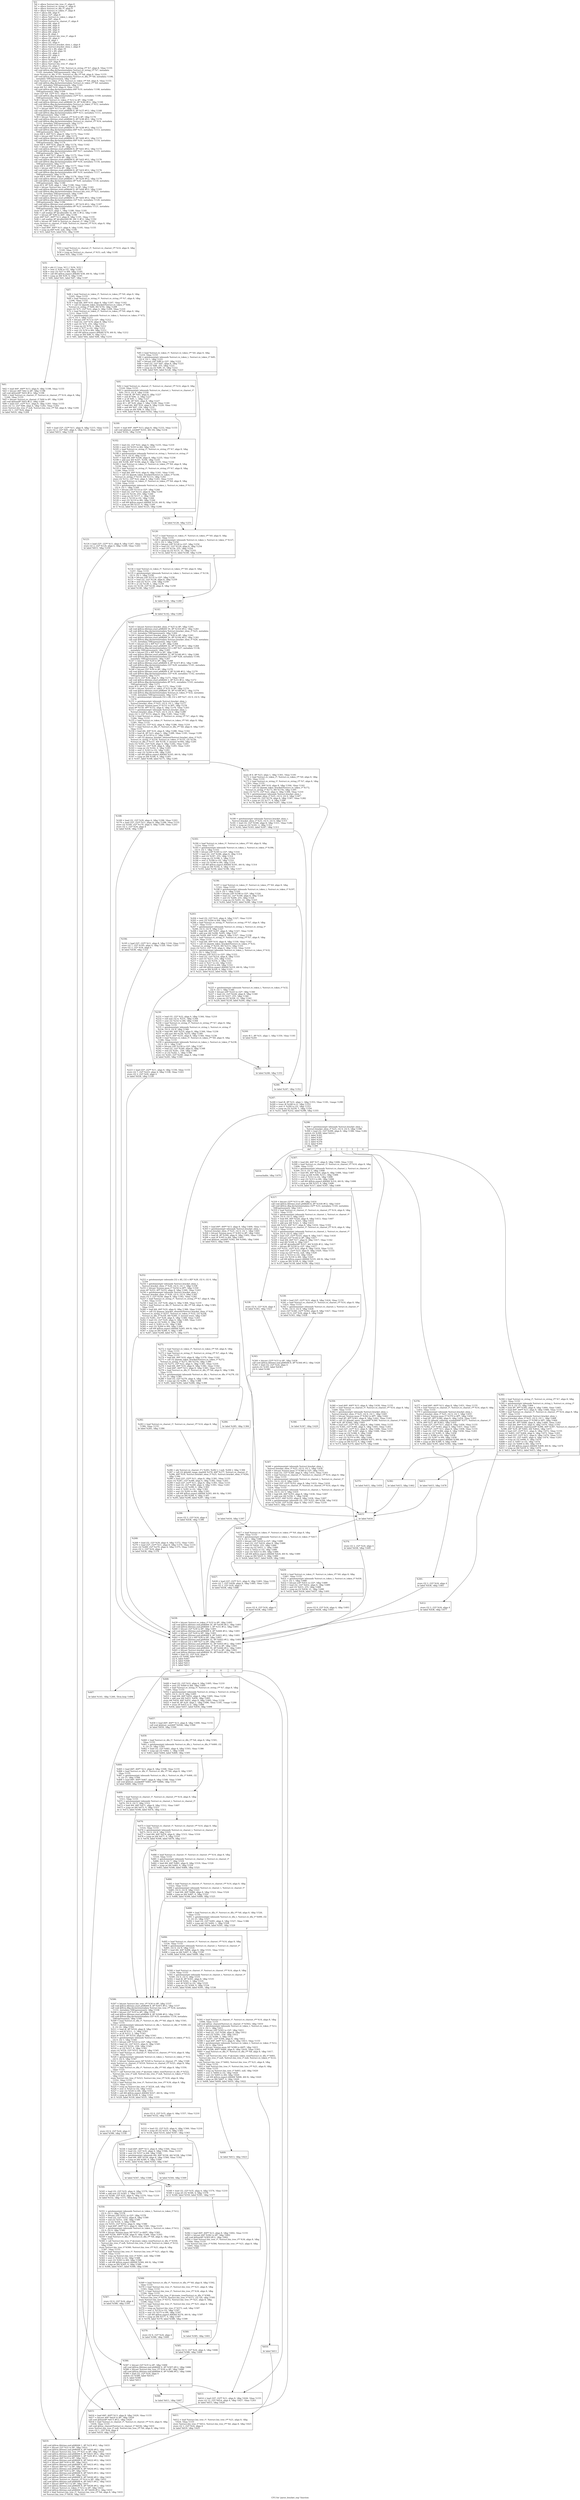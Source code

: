 digraph "CFG for 'parse_bracket_exp' function" {
	label="CFG for 'parse_bracket_exp' function";

	Node0xbfbf80 [shape=record,label="{%5:\l  %6 = alloca %struct.bin_tree_t*, align 8\l  %7 = alloca %struct.re_string_t*, align 8\l  %8 = alloca %struct.re_dfa_t*, align 8\l  %9 = alloca %struct.re_token_t*, align 8\l  %10 = alloca i64, align 8\l  %11 = alloca i32*, align 8\l  %12 = alloca %struct.re_token_t, align 8\l  %13 = alloca i64*, align 8\l  %14 = alloca %struct.re_charset_t*, align 8\l  %15 = alloca i64, align 8\l  %16 = alloca i64, align 8\l  %17 = alloca i64, align 8\l  %18 = alloca i64, align 8\l  %19 = alloca i64, align 8\l  %20 = alloca i8, align 1\l  %21 = alloca %struct.bin_tree_t*, align 8\l  %22 = alloca i32, align 4\l  %23 = alloca i8, align 1\l  %24 = alloca i32, align 4\l  %25 = alloca %struct.bracket_elem_t, align 8\l  %26 = alloca %struct.bracket_elem_t, align 8\l  %27 = alloca [32 x i8], align 16\l  %28 = alloca [32 x i8], align 16\l  %29 = alloca i32, align 4\l  %30 = alloca i32, align 4\l  %31 = alloca i8, align 1\l  %32 = alloca %struct.re_token_t, align 8\l  %33 = alloca i32*, align 8\l  %34 = alloca %struct.bin_tree_t*, align 8\l  %35 = alloca i32, align 4\l  store %struct.re_string_t* %0, %struct.re_string_t** %7, align 8, !tbaa !1155\l  call void @llvm.dbg.declare(metadata %struct.re_string_t** %7, metadata\l... !1105, metadata !DIExpression()), !dbg !1159\l  store %struct.re_dfa_t* %1, %struct.re_dfa_t** %8, align 8, !tbaa !1155\l  call void @llvm.dbg.declare(metadata %struct.re_dfa_t** %8, metadata !1106,\l... metadata !DIExpression()), !dbg !1160\l  store %struct.re_token_t* %2, %struct.re_token_t** %9, align 8, !tbaa !1155\l  call void @llvm.dbg.declare(metadata %struct.re_token_t** %9, metadata\l... !1107, metadata !DIExpression()), !dbg !1161\l  store i64 %3, i64* %10, align 8, !tbaa !1162\l  call void @llvm.dbg.declare(metadata i64* %10, metadata !1108, metadata\l... !DIExpression()), !dbg !1164\l  store i32* %4, i32** %11, align 8, !tbaa !1155\l  call void @llvm.dbg.declare(metadata i32** %11, metadata !1109, metadata\l... !DIExpression()), !dbg !1165\l  %36 = bitcast %struct.re_token_t* %12 to i8*, !dbg !1166\l  call void @llvm.lifetime.start.p0i8(i64 16, i8* %36) #12, !dbg !1166\l  call void @llvm.dbg.declare(metadata %struct.re_token_t* %12, metadata\l... !1110, metadata !DIExpression()), !dbg !1167\l  %37 = bitcast i64** %13 to i8*, !dbg !1168\l  call void @llvm.lifetime.start.p0i8(i64 8, i8* %37) #12, !dbg !1168\l  call void @llvm.dbg.declare(metadata i64** %13, metadata !1111, metadata\l... !DIExpression()), !dbg !1169\l  %38 = bitcast %struct.re_charset_t** %14 to i8*, !dbg !1170\l  call void @llvm.lifetime.start.p0i8(i64 8, i8* %38) #12, !dbg !1170\l  call void @llvm.dbg.declare(metadata %struct.re_charset_t** %14, metadata\l... !1112, metadata !DIExpression()), !dbg !1171\l  %39 = bitcast i64* %15 to i8*, !dbg !1172\l  call void @llvm.lifetime.start.p0i8(i64 8, i8* %39) #12, !dbg !1172\l  call void @llvm.dbg.declare(metadata i64* %15, metadata !1113, metadata\l... !DIExpression()), !dbg !1173\l  store i64 0, i64* %15, align 8, !dbg !1173, !tbaa !1162\l  %40 = bitcast i64* %16 to i8*, !dbg !1172\l  call void @llvm.lifetime.start.p0i8(i64 8, i8* %40) #12, !dbg !1172\l  call void @llvm.dbg.declare(metadata i64* %16, metadata !1114, metadata\l... !DIExpression()), !dbg !1174\l  store i64 0, i64* %16, align 8, !dbg !1174, !tbaa !1162\l  %41 = bitcast i64* %17 to i8*, !dbg !1172\l  call void @llvm.lifetime.start.p0i8(i64 8, i8* %41) #12, !dbg !1172\l  call void @llvm.dbg.declare(metadata i64* %17, metadata !1115, metadata\l... !DIExpression()), !dbg !1175\l  store i64 0, i64* %17, align 8, !dbg !1175, !tbaa !1162\l  %42 = bitcast i64* %18 to i8*, !dbg !1176\l  call void @llvm.lifetime.start.p0i8(i64 8, i8* %42) #12, !dbg !1176\l  call void @llvm.dbg.declare(metadata i64* %18, metadata !1116, metadata\l... !DIExpression()), !dbg !1177\l  store i64 0, i64* %18, align 8, !dbg !1177, !tbaa !1162\l  %43 = bitcast i64* %19 to i8*, !dbg !1176\l  call void @llvm.lifetime.start.p0i8(i64 8, i8* %43) #12, !dbg !1176\l  call void @llvm.dbg.declare(metadata i64* %19, metadata !1117, metadata\l... !DIExpression()), !dbg !1178\l  store i64 0, i64* %19, align 8, !dbg !1178, !tbaa !1162\l  call void @llvm.lifetime.start.p0i8(i64 1, i8* %20) #12, !dbg !1179\l  call void @llvm.dbg.declare(metadata i8* %20, metadata !1118, metadata\l... !DIExpression()), !dbg !1180\l  store i8 0, i8* %20, align 1, !dbg !1180, !tbaa !1181\l  %44 = bitcast %struct.bin_tree_t** %21 to i8*, !dbg !1183\l  call void @llvm.lifetime.start.p0i8(i64 8, i8* %44) #12, !dbg !1183\l  call void @llvm.dbg.declare(metadata %struct.bin_tree_t** %21, metadata\l... !1119, metadata !DIExpression()), !dbg !1184\l  %45 = bitcast i32* %22 to i8*, !dbg !1185\l  call void @llvm.lifetime.start.p0i8(i64 4, i8* %45) #12, !dbg !1185\l  call void @llvm.dbg.declare(metadata i32* %22, metadata !1120, metadata\l... !DIExpression()), !dbg !1186\l  call void @llvm.lifetime.start.p0i8(i64 1, i8* %23) #12, !dbg !1187\l  call void @llvm.dbg.declare(metadata i8* %23, metadata !1121, metadata\l... !DIExpression()), !dbg !1188\l  store i8 1, i8* %23, align 1, !dbg !1188, !tbaa !1181\l  %46 = call noalias i8* @calloc(i64 32, i64 1) #12, !dbg !1189\l  %47 = bitcast i8* %46 to i64*, !dbg !1190\l  store i64* %47, i64** %13, align 8, !dbg !1191, !tbaa !1155\l  %48 = call noalias i8* @calloc(i64 80, i64 1) #12, !dbg !1192\l  %49 = bitcast i8* %48 to %struct.re_charset_t*, !dbg !1193\l  store %struct.re_charset_t* %49, %struct.re_charset_t** %14, align 8, !dbg\l... !1194, !tbaa !1155\l  %50 = load i64*, i64** %13, align 8, !dbg !1195, !tbaa !1155\l  %51 = icmp eq i64* %50, null, !dbg !1195\l  br i1 %51, label %55, label %52, !dbg !1195\l|{<s0>T|<s1>F}}"];
	Node0xbfbf80:s0 -> Node0xbfc430;
	Node0xbfbf80:s1 -> Node0xbfc3e0;
	Node0xbfc3e0 [shape=record,label="{%52:\l\l  %53 = load %struct.re_charset_t*, %struct.re_charset_t** %14, align 8, !dbg\l... !1195, !tbaa !1155\l  %54 = icmp eq %struct.re_charset_t* %53, null, !dbg !1195\l  br label %55, !dbg !1195\l}"];
	Node0xbfc3e0 -> Node0xbfc430;
	Node0xbfc430 [shape=record,label="{%55:\l\l  %56 = phi i1 [ true, %5 ], [ %54, %52 ]\l  %57 = zext i1 %56 to i32, !dbg !1195\l  %58 = sext i32 %57 to i64, !dbg !1195\l  %59 = call i64 @llvm.expect.i64(i64 %58, i64 0), !dbg !1195\l  %60 = icmp ne i64 %59, 0, !dbg !1195\l  br i1 %60, label %61, label %67, !dbg !1197\l|{<s0>T|<s1>F}}"];
	Node0xbfc430:s0 -> Node0xbfc480;
	Node0xbfc430:s1 -> Node0xbfc4d0;
	Node0xbfc480 [shape=record,label="{%61:\l\l  %62 = load i64*, i64** %13, align 8, !dbg !1198, !tbaa !1155\l  %63 = bitcast i64* %62 to i8*, !dbg !1198\l  call void @free(i8* %63) #12, !dbg !1198\l  %64 = load %struct.re_charset_t*, %struct.re_charset_t** %14, align 8, !dbg\l... !1200, !tbaa !1155\l  %65 = bitcast %struct.re_charset_t* %64 to i8*, !dbg !1200\l  call void @free(i8* %65) #12, !dbg !1200\l  %66 = load i32*, i32** %11, align 8, !dbg !1201, !tbaa !1155\l  store i32 12, i32* %66, align 4, !dbg !1202, !tbaa !1203\l  store %struct.bin_tree_t* null, %struct.bin_tree_t** %6, align 8, !dbg !1204\l  store i32 1, i32* %24, align 4\l  br label %619, !dbg !1204\l}"];
	Node0xbfc480 -> Node0xbfe320;
	Node0xbfc4d0 [shape=record,label="{%67:\l\l  %68 = load %struct.re_token_t*, %struct.re_token_t** %9, align 8, !dbg\l... !1205, !tbaa !1155\l  %69 = load %struct.re_string_t*, %struct.re_string_t** %7, align 8, !dbg\l... !1206, !tbaa !1155\l  %70 = load i64, i64* %10, align 8, !dbg !1207, !tbaa !1162\l  %71 = call i32 @peek_token_bracket(%struct.re_token_t* %68,\l... %struct.re_string_t* %69, i64 %70), !dbg !1208\l  store i32 %71, i32* %22, align 4, !dbg !1209, !tbaa !1210\l  %72 = load %struct.re_token_t*, %struct.re_token_t** %9, align 8, !dbg\l... !1212, !tbaa !1155\l  %73 = getelementptr inbounds %struct.re_token_t, %struct.re_token_t* %72,\l... i32 0, i32 1, !dbg !1212\l  %74 = bitcast i24* %73 to i32*, !dbg !1212\l  %75 = load i32, i32* %74, align 8, !dbg !1212\l  %76 = and i32 %75, 255, !dbg !1212\l  %77 = icmp eq i32 %76, 2, !dbg !1212\l  %78 = zext i1 %77 to i32, !dbg !1212\l  %79 = sext i32 %78 to i64, !dbg !1212\l  %80 = call i64 @llvm.expect.i64(i64 %79, i64 0), !dbg !1212\l  %81 = icmp ne i64 %80, 0, !dbg !1212\l  br i1 %81, label %82, label %84, !dbg !1214\l|{<s0>T|<s1>F}}"];
	Node0xbfc4d0:s0 -> Node0xbfc520;
	Node0xbfc4d0:s1 -> Node0xbfc570;
	Node0xbfc520 [shape=record,label="{%82:\l\l  %83 = load i32*, i32** %11, align 8, !dbg !1215, !tbaa !1155\l  store i32 2, i32* %83, align 4, !dbg !1217, !tbaa !1203\l  br label %615, !dbg !1218\l}"];
	Node0xbfc520 -> Node0xbfe2d0;
	Node0xbfc570 [shape=record,label="{%84:\l\l  %85 = load %struct.re_token_t*, %struct.re_token_t** %9, align 8, !dbg\l... !1219, !tbaa !1155\l  %86 = getelementptr inbounds %struct.re_token_t, %struct.re_token_t* %85,\l... i32 0, i32 1, !dbg !1221\l  %87 = bitcast i24* %86 to i32*, !dbg !1221\l  %88 = load i32, i32* %87, align 8, !dbg !1221\l  %89 = and i32 %88, 255, !dbg !1221\l  %90 = icmp eq i32 %89, 25, !dbg !1222\l  br i1 %90, label %91, label %126, !dbg !1223\l|{<s0>T|<s1>F}}"];
	Node0xbfc570:s0 -> Node0xbfc5c0;
	Node0xbfc570:s1 -> Node0xbfc750;
	Node0xbfc5c0 [shape=record,label="{%91:\l\l  %92 = load %struct.re_charset_t*, %struct.re_charset_t** %14, align 8, !dbg\l... !1224, !tbaa !1155\l  %93 = getelementptr inbounds %struct.re_charset_t, %struct.re_charset_t*\l... %92, i32 0, i32 4, !dbg !1226\l  %94 = load i8, i8* %93, align 8, !dbg !1227\l  %95 = and i8 %94, -2, !dbg !1227\l  %96 = or i8 %95, 1, !dbg !1227\l  store i8 %96, i8* %93, align 8, !dbg !1227\l  store i8 1, i8* %20, align 1, !dbg !1228, !tbaa !1181\l  %97 = load i64, i64* %10, align 8, !dbg !1229, !tbaa !1162\l  %98 = and i64 %97, 256, !dbg !1231\l  %99 = icmp ne i64 %98, 0, !dbg !1231\l  br i1 %99, label %100, label %102, !dbg !1232\l|{<s0>T|<s1>F}}"];
	Node0xbfc5c0:s0 -> Node0xbfc610;
	Node0xbfc5c0:s1 -> Node0xbfc660;
	Node0xbfc610 [shape=record,label="{%100:\l\l  %101 = load i64*, i64** %13, align 8, !dbg !1233, !tbaa !1155\l  call void @bitset_set(i64* %101, i64 10), !dbg !1234\l  br label %102, !dbg !1234\l}"];
	Node0xbfc610 -> Node0xbfc660;
	Node0xbfc660 [shape=record,label="{%102:\l\l  %103 = load i32, i32* %22, align 4, !dbg !1235, !tbaa !1210\l  %104 = sext i32 %103 to i64, !dbg !1235\l  %105 = load %struct.re_string_t*, %struct.re_string_t** %7, align 8, !dbg\l... !1235, !tbaa !1155\l  %106 = getelementptr inbounds %struct.re_string_t, %struct.re_string_t*\l... %105, i32 0, i32 9, !dbg !1235\l  %107 = load i64, i64* %106, align 8, !dbg !1235, !tbaa !1236\l  %108 = add nsw i64 %107, %104, !dbg !1235\l  store i64 %108, i64* %106, align 8, !dbg !1235, !tbaa !1236\l  %109 = load %struct.re_token_t*, %struct.re_token_t** %9, align 8, !dbg\l... !1239, !tbaa !1155\l  %110 = load %struct.re_string_t*, %struct.re_string_t** %7, align 8, !dbg\l... !1240, !tbaa !1155\l  %111 = load i64, i64* %10, align 8, !dbg !1241, !tbaa !1162\l  %112 = call i32 @peek_token_bracket(%struct.re_token_t* %109,\l... %struct.re_string_t* %110, i64 %111), !dbg !1242\l  store i32 %112, i32* %22, align 4, !dbg !1243, !tbaa !1210\l  %113 = load %struct.re_token_t*, %struct.re_token_t** %9, align 8, !dbg\l... !1244, !tbaa !1155\l  %114 = getelementptr inbounds %struct.re_token_t, %struct.re_token_t* %113,\l... i32 0, i32 1, !dbg !1244\l  %115 = bitcast i24* %114 to i32*, !dbg !1244\l  %116 = load i32, i32* %115, align 8, !dbg !1244\l  %117 = and i32 %116, 255, !dbg !1244\l  %118 = icmp eq i32 %117, 2, !dbg !1244\l  %119 = zext i1 %118 to i32, !dbg !1244\l  %120 = sext i32 %119 to i64, !dbg !1244\l  %121 = call i64 @llvm.expect.i64(i64 %120, i64 0), !dbg !1244\l  %122 = icmp ne i64 %121, 0, !dbg !1244\l  br i1 %122, label %123, label %125, !dbg !1246\l|{<s0>T|<s1>F}}"];
	Node0xbfc660:s0 -> Node0xbfc6b0;
	Node0xbfc660:s1 -> Node0xbfc700;
	Node0xbfc6b0 [shape=record,label="{%123:\l\l  %124 = load i32*, i32** %11, align 8, !dbg !1247, !tbaa !1155\l  store i32 2, i32* %124, align 4, !dbg !1249, !tbaa !1203\l  br label %615, !dbg !1250\l}"];
	Node0xbfc6b0 -> Node0xbfe2d0;
	Node0xbfc700 [shape=record,label="{%125:\l\l  br label %126, !dbg !1251\l}"];
	Node0xbfc700 -> Node0xbfc750;
	Node0xbfc750 [shape=record,label="{%126:\l\l  %127 = load %struct.re_token_t*, %struct.re_token_t** %9, align 8, !dbg\l... !1252, !tbaa !1155\l  %128 = getelementptr inbounds %struct.re_token_t, %struct.re_token_t* %127,\l... i32 0, i32 1, !dbg !1254\l  %129 = bitcast i24* %128 to i32*, !dbg !1254\l  %130 = load i32, i32* %129, align 8, !dbg !1254\l  %131 = and i32 %130, 255, !dbg !1254\l  %132 = icmp eq i32 %131, 21, !dbg !1255\l  br i1 %132, label %133, label %140, !dbg !1256\l|{<s0>T|<s1>F}}"];
	Node0xbfc750:s0 -> Node0xbfc7a0;
	Node0xbfc750:s1 -> Node0xbfc7f0;
	Node0xbfc7a0 [shape=record,label="{%133:\l\l  %134 = load %struct.re_token_t*, %struct.re_token_t** %9, align 8, !dbg\l... !1257, !tbaa !1155\l  %135 = getelementptr inbounds %struct.re_token_t, %struct.re_token_t* %134,\l... i32 0, i32 1, !dbg !1258\l  %136 = bitcast i24* %135 to i32*, !dbg !1258\l  %137 = load i32, i32* %136, align 8, !dbg !1259\l  %138 = and i32 %137, -256, !dbg !1259\l  %139 = or i32 %138, 1, !dbg !1259\l  store i32 %139, i32* %136, align 8, !dbg !1259\l  br label %140, !dbg !1257\l}"];
	Node0xbfc7a0 -> Node0xbfc7f0;
	Node0xbfc7f0 [shape=record,label="{%140:\l\l  br label %141, !dbg !1260\l}"];
	Node0xbfc7f0 -> Node0xbfc840;
	Node0xbfc840 [shape=record,label="{%141:\l\l  br label %142, !dbg !1260\l}"];
	Node0xbfc840 -> Node0xbfc890;
	Node0xbfc890 [shape=record,label="{%142:\l\l  %143 = bitcast %struct.bracket_elem_t* %25 to i8*, !dbg !1261\l  call void @llvm.lifetime.start.p0i8(i64 16, i8* %143) #12, !dbg !1261\l  call void @llvm.dbg.declare(metadata %struct.bracket_elem_t* %25, metadata\l... !1122, metadata !DIExpression()), !dbg !1262\l  %144 = bitcast %struct.bracket_elem_t* %26 to i8*, !dbg !1261\l  call void @llvm.lifetime.start.p0i8(i64 16, i8* %144) #12, !dbg !1261\l  call void @llvm.dbg.declare(metadata %struct.bracket_elem_t* %26, metadata\l... !1135, metadata !DIExpression()), !dbg !1263\l  %145 = bitcast [32 x i8]* %27 to i8*, !dbg !1264\l  call void @llvm.lifetime.start.p0i8(i64 32, i8* %145) #12, !dbg !1264\l  call void @llvm.dbg.declare(metadata [32 x i8]* %27, metadata !1136,\l... metadata !DIExpression()), !dbg !1265\l  %146 = bitcast [32 x i8]* %28 to i8*, !dbg !1266\l  call void @llvm.lifetime.start.p0i8(i64 32, i8* %146) #12, !dbg !1266\l  call void @llvm.dbg.declare(metadata [32 x i8]* %28, metadata !1140,\l... metadata !DIExpression()), !dbg !1267\l  %147 = bitcast i32* %29 to i8*, !dbg !1268\l  call void @llvm.lifetime.start.p0i8(i64 4, i8* %147) #12, !dbg !1268\l  call void @llvm.dbg.declare(metadata i32* %29, metadata !1141, metadata\l... !DIExpression()), !dbg !1269\l  %148 = bitcast i32* %30 to i8*, !dbg !1270\l  call void @llvm.lifetime.start.p0i8(i64 4, i8* %148) #12, !dbg !1270\l  call void @llvm.dbg.declare(metadata i32* %30, metadata !1142, metadata\l... !DIExpression()), !dbg !1271\l  store i32 0, i32* %30, align 4, !dbg !1271, !tbaa !1210\l  call void @llvm.lifetime.start.p0i8(i64 1, i8* %31) #12, !dbg !1272\l  call void @llvm.dbg.declare(metadata i8* %31, metadata !1143, metadata\l... !DIExpression()), !dbg !1273\l  store i8 0, i8* %31, align 1, !dbg !1273, !tbaa !1181\l  %149 = bitcast %struct.re_token_t* %32 to i8*, !dbg !1274\l  call void @llvm.lifetime.start.p0i8(i64 16, i8* %149) #12, !dbg !1274\l  call void @llvm.dbg.declare(metadata %struct.re_token_t* %32, metadata\l... !1144, metadata !DIExpression()), !dbg !1275\l  %150 = getelementptr inbounds [32 x i8], [32 x i8]* %27, i32 0, i32 0, !dbg\l... !1276\l  %151 = getelementptr inbounds %struct.bracket_elem_t,\l... %struct.bracket_elem_t* %25, i32 0, i32 1, !dbg !1277\l  %152 = bitcast %union.anon.1* %151 to i8**, !dbg !1278\l  store i8* %150, i8** %152, align 8, !dbg !1279, !tbaa !1203\l  %153 = getelementptr inbounds %struct.bracket_elem_t,\l... %struct.bracket_elem_t* %25, i32 0, i32 0, !dbg !1280\l  store i32 3, i32* %153, align 8, !dbg !1281, !tbaa !1282\l  %154 = load %struct.re_string_t*, %struct.re_string_t** %7, align 8, !dbg\l... !1284, !tbaa !1155\l  %155 = load %struct.re_token_t*, %struct.re_token_t** %9, align 8, !dbg\l... !1285, !tbaa !1155\l  %156 = load i32, i32* %22, align 4, !dbg !1286, !tbaa !1210\l  %157 = load %struct.re_dfa_t*, %struct.re_dfa_t** %8, align 8, !dbg !1287,\l... !tbaa !1155\l  %158 = load i64, i64* %10, align 8, !dbg !1288, !tbaa !1162\l  %159 = load i8, i8* %23, align 1, !dbg !1289, !tbaa !1181, !range !1290\l  %160 = trunc i8 %159 to i1, !dbg !1289\l  %161 = call i32 @parse_bracket_element(%struct.bracket_elem_t* %25,\l... %struct.re_string_t* %154, %struct.re_token_t* %155, i32 %156,\l... %struct.re_dfa_t* %157, i64 %158, i1 zeroext %160), !dbg !1291\l  store i32 %161, i32* %29, align 4, !dbg !1292, !tbaa !1203\l  %162 = load i32, i32* %29, align 4, !dbg !1293, !tbaa !1203\l  %163 = icmp ne i32 %162, 0, !dbg !1293\l  %164 = zext i1 %163 to i32, !dbg !1293\l  %165 = sext i32 %164 to i64, !dbg !1293\l  %166 = call i64 @llvm.expect.i64(i64 %165, i64 0), !dbg !1293\l  %167 = icmp ne i64 %166, 0, !dbg !1293\l  br i1 %167, label %168, label %171, !dbg !1295\l|{<s0>T|<s1>F}}"];
	Node0xbfc890:s0 -> Node0xbfc8e0;
	Node0xbfc890:s1 -> Node0xbfc930;
	Node0xbfc8e0 [shape=record,label="{%168:\l\l  %169 = load i32, i32* %29, align 4, !dbg !1296, !tbaa !1203\l  %170 = load i32*, i32** %11, align 8, !dbg !1298, !tbaa !1155\l  store i32 %169, i32* %170, align 4, !dbg !1299, !tbaa !1203\l  store i32 2, i32* %24, align 4\l  br label %438, !dbg !1300\l}"];
	Node0xbfc8e0 -> Node0xbfd790;
	Node0xbfc930 [shape=record,label="{%171:\l\l  store i8 0, i8* %23, align 1, !dbg !1301, !tbaa !1181\l  %172 = load %struct.re_token_t*, %struct.re_token_t** %9, align 8, !dbg\l... !1302, !tbaa !1155\l  %173 = load %struct.re_string_t*, %struct.re_string_t** %7, align 8, !dbg\l... !1303, !tbaa !1155\l  %174 = load i64, i64* %10, align 8, !dbg !1304, !tbaa !1162\l  %175 = call i32 @peek_token_bracket(%struct.re_token_t* %172,\l... %struct.re_string_t* %173, i64 %174), !dbg !1305\l  store i32 %175, i32* %22, align 4, !dbg !1306, !tbaa !1210\l  %176 = getelementptr inbounds %struct.bracket_elem_t,\l... %struct.bracket_elem_t* %25, i32 0, i32 0, !dbg !1307\l  %177 = load i32, i32* %176, align 8, !dbg !1307, !tbaa !1282\l  %178 = icmp ne i32 %177, 4, !dbg !1309\l  br i1 %178, label %179, label %247, !dbg !1310\l|{<s0>T|<s1>F}}"];
	Node0xbfc930:s0 -> Node0xbfc980;
	Node0xbfc930:s1 -> Node0xbfccf0;
	Node0xbfc980 [shape=record,label="{%179:\l\l  %180 = getelementptr inbounds %struct.bracket_elem_t,\l... %struct.bracket_elem_t* %25, i32 0, i32 0, !dbg !1311\l  %181 = load i32, i32* %180, align 8, !dbg !1311, !tbaa !1282\l  %182 = icmp ne i32 %181, 2, !dbg !1312\l  br i1 %182, label %183, label %247, !dbg !1313\l|{<s0>T|<s1>F}}"];
	Node0xbfc980:s0 -> Node0xbfc9d0;
	Node0xbfc980:s1 -> Node0xbfccf0;
	Node0xbfc9d0 [shape=record,label="{%183:\l\l  %184 = load %struct.re_token_t*, %struct.re_token_t** %9, align 8, !dbg\l... !1314, !tbaa !1155\l  %185 = getelementptr inbounds %struct.re_token_t, %struct.re_token_t* %184,\l... i32 0, i32 1, !dbg !1314\l  %186 = bitcast i24* %185 to i32*, !dbg !1314\l  %187 = load i32, i32* %186, align 8, !dbg !1314\l  %188 = and i32 %187, 255, !dbg !1314\l  %189 = icmp eq i32 %188, 2, !dbg !1314\l  %190 = zext i1 %189 to i32, !dbg !1314\l  %191 = sext i32 %190 to i64, !dbg !1314\l  %192 = call i64 @llvm.expect.i64(i64 %191, i64 0), !dbg !1314\l  %193 = icmp ne i64 %192, 0, !dbg !1314\l  br i1 %193, label %194, label %196, !dbg !1317\l|{<s0>T|<s1>F}}"];
	Node0xbfc9d0:s0 -> Node0xbfca20;
	Node0xbfc9d0:s1 -> Node0xbfca70;
	Node0xbfca20 [shape=record,label="{%194:\l\l  %195 = load i32*, i32** %11, align 8, !dbg !1318, !tbaa !1155\l  store i32 7, i32* %195, align 4, !dbg !1320, !tbaa !1203\l  store i32 2, i32* %24, align 4\l  br label %438, !dbg !1321\l}"];
	Node0xbfca20 -> Node0xbfd790;
	Node0xbfca70 [shape=record,label="{%196:\l\l  %197 = load %struct.re_token_t*, %struct.re_token_t** %9, align 8, !dbg\l... !1322, !tbaa !1155\l  %198 = getelementptr inbounds %struct.re_token_t, %struct.re_token_t* %197,\l... i32 0, i32 1, !dbg !1324\l  %199 = bitcast i24* %198 to i32*, !dbg !1324\l  %200 = load i32, i32* %199, align 8, !dbg !1324\l  %201 = and i32 %200, 255, !dbg !1324\l  %202 = icmp eq i32 %201, 22, !dbg !1325\l  br i1 %202, label %203, label %246, !dbg !1326\l|{<s0>T|<s1>F}}"];
	Node0xbfca70:s0 -> Node0xbfcac0;
	Node0xbfca70:s1 -> Node0xbfcca0;
	Node0xbfcac0 [shape=record,label="{%203:\l\l  %204 = load i32, i32* %22, align 4, !dbg !1327, !tbaa !1210\l  %205 = sext i32 %204 to i64, !dbg !1327\l  %206 = load %struct.re_string_t*, %struct.re_string_t** %7, align 8, !dbg\l... !1327, !tbaa !1155\l  %207 = getelementptr inbounds %struct.re_string_t, %struct.re_string_t*\l... %206, i32 0, i32 9, !dbg !1327\l  %208 = load i64, i64* %207, align 8, !dbg !1327, !tbaa !1236\l  %209 = add nsw i64 %208, %205, !dbg !1327\l  store i64 %209, i64* %207, align 8, !dbg !1327, !tbaa !1236\l  %210 = load %struct.re_string_t*, %struct.re_string_t** %7, align 8, !dbg\l... !1329, !tbaa !1155\l  %211 = load i64, i64* %10, align 8, !dbg !1330, !tbaa !1162\l  %212 = call i32 @peek_token_bracket(%struct.re_token_t* %32,\l... %struct.re_string_t* %210, i64 %211), !dbg !1331\l  store i32 %212, i32* %30, align 4, !dbg !1332, !tbaa !1210\l  %213 = getelementptr inbounds %struct.re_token_t, %struct.re_token_t* %32,\l... i32 0, i32 1, !dbg !1333\l  %214 = bitcast i24* %213 to i32*, !dbg !1333\l  %215 = load i32, i32* %214, align 8, !dbg !1333\l  %216 = and i32 %215, 255, !dbg !1333\l  %217 = icmp eq i32 %216, 2, !dbg !1333\l  %218 = zext i1 %217 to i32, !dbg !1333\l  %219 = sext i32 %218 to i64, !dbg !1333\l  %220 = call i64 @llvm.expect.i64(i64 %219, i64 0), !dbg !1333\l  %221 = icmp ne i64 %220, 0, !dbg !1333\l  br i1 %221, label %222, label %224, !dbg !1335\l|{<s0>T|<s1>F}}"];
	Node0xbfcac0:s0 -> Node0xbfcb10;
	Node0xbfcac0:s1 -> Node0xbfcb60;
	Node0xbfcb10 [shape=record,label="{%222:\l\l  %223 = load i32*, i32** %11, align 8, !dbg !1336, !tbaa !1155\l  store i32 7, i32* %223, align 4, !dbg !1338, !tbaa !1203\l  store i32 2, i32* %24, align 4\l  br label %438, !dbg !1339\l}"];
	Node0xbfcb10 -> Node0xbfd790;
	Node0xbfcb60 [shape=record,label="{%224:\l\l  %225 = getelementptr inbounds %struct.re_token_t, %struct.re_token_t* %32,\l... i32 0, i32 1, !dbg !1340\l  %226 = bitcast i24* %225 to i32*, !dbg !1340\l  %227 = load i32, i32* %226, align 8, !dbg !1340\l  %228 = and i32 %227, 255, !dbg !1340\l  %229 = icmp eq i32 %228, 21, !dbg !1342\l  br i1 %229, label %230, label %244, !dbg !1343\l|{<s0>T|<s1>F}}"];
	Node0xbfcb60:s0 -> Node0xbfcbb0;
	Node0xbfcb60:s1 -> Node0xbfcc00;
	Node0xbfcbb0 [shape=record,label="{%230:\l\l  %231 = load i32, i32* %22, align 4, !dbg !1344, !tbaa !1210\l  %232 = sub nsw i32 0, %231, !dbg !1344\l  %233 = sext i32 %232 to i64, !dbg !1344\l  %234 = load %struct.re_string_t*, %struct.re_string_t** %7, align 8, !dbg\l... !1344, !tbaa !1155\l  %235 = getelementptr inbounds %struct.re_string_t, %struct.re_string_t*\l... %234, i32 0, i32 9, !dbg !1344\l  %236 = load i64, i64* %235, align 8, !dbg !1344, !tbaa !1236\l  %237 = add nsw i64 %236, %233, !dbg !1344\l  store i64 %237, i64* %235, align 8, !dbg !1344, !tbaa !1236\l  %238 = load %struct.re_token_t*, %struct.re_token_t** %9, align 8, !dbg\l... !1346, !tbaa !1155\l  %239 = getelementptr inbounds %struct.re_token_t, %struct.re_token_t* %238,\l... i32 0, i32 1, !dbg !1347\l  %240 = bitcast i24* %239 to i32*, !dbg !1347\l  %241 = load i32, i32* %240, align 8, !dbg !1348\l  %242 = and i32 %241, -256, !dbg !1348\l  %243 = or i32 %242, 1, !dbg !1348\l  store i32 %243, i32* %240, align 8, !dbg !1348\l  br label %245, !dbg !1349\l}"];
	Node0xbfcbb0 -> Node0xbfcc50;
	Node0xbfcc00 [shape=record,label="{%244:\l\l  store i8 1, i8* %31, align 1, !dbg !1350, !tbaa !1181\l  br label %245\l}"];
	Node0xbfcc00 -> Node0xbfcc50;
	Node0xbfcc50 [shape=record,label="{%245:\l\l  br label %246, !dbg !1351\l}"];
	Node0xbfcc50 -> Node0xbfcca0;
	Node0xbfcca0 [shape=record,label="{%246:\l\l  br label %247, !dbg !1352\l}"];
	Node0xbfcca0 -> Node0xbfccf0;
	Node0xbfccf0 [shape=record,label="{%247:\l\l  %248 = load i8, i8* %31, align 1, !dbg !1353, !tbaa !1181, !range !1290\l  %249 = trunc i8 %248 to i1, !dbg !1353\l  %250 = zext i1 %249 to i32, !dbg !1353\l  %251 = icmp eq i32 %250, 1, !dbg !1354\l  br i1 %251, label %252, label %298, !dbg !1355\l|{<s0>T|<s1>F}}"];
	Node0xbfccf0:s0 -> Node0xbfcd40;
	Node0xbfccf0:s1 -> Node0xbfcfc0;
	Node0xbfcd40 [shape=record,label="{%252:\l\l  %253 = getelementptr inbounds [32 x i8], [32 x i8]* %28, i32 0, i32 0, !dbg\l... !1356\l  %254 = getelementptr inbounds %struct.bracket_elem_t,\l... %struct.bracket_elem_t* %26, i32 0, i32 1, !dbg !1358\l  %255 = bitcast %union.anon.1* %254 to i8**, !dbg !1359\l  store i8* %253, i8** %255, align 8, !dbg !1360, !tbaa !1203\l  %256 = getelementptr inbounds %struct.bracket_elem_t,\l... %struct.bracket_elem_t* %26, i32 0, i32 0, !dbg !1361\l  store i32 3, i32* %256, align 8, !dbg !1362, !tbaa !1282\l  %257 = load %struct.re_string_t*, %struct.re_string_t** %7, align 8, !dbg\l... !1363, !tbaa !1155\l  %258 = load i32, i32* %30, align 4, !dbg !1364, !tbaa !1210\l  %259 = load %struct.re_dfa_t*, %struct.re_dfa_t** %8, align 8, !dbg !1365,\l... !tbaa !1155\l  %260 = load i64, i64* %10, align 8, !dbg !1366, !tbaa !1162\l  %261 = call i32 @parse_bracket_element(%struct.bracket_elem_t* %26,\l... %struct.re_string_t* %257, %struct.re_token_t* %32, i32 %258,\l... %struct.re_dfa_t* %259, i64 %260, i1 zeroext true), !dbg !1367\l  store i32 %261, i32* %29, align 4, !dbg !1368, !tbaa !1203\l  %262 = load i32, i32* %29, align 4, !dbg !1369, !tbaa !1203\l  %263 = icmp ne i32 %262, 0, !dbg !1369\l  %264 = zext i1 %263 to i32, !dbg !1369\l  %265 = sext i32 %264 to i64, !dbg !1369\l  %266 = call i64 @llvm.expect.i64(i64 %265, i64 0), !dbg !1369\l  %267 = icmp ne i64 %266, 0, !dbg !1369\l  br i1 %267, label %268, label %271, !dbg !1371\l|{<s0>T|<s1>F}}"];
	Node0xbfcd40:s0 -> Node0xbfcd90;
	Node0xbfcd40:s1 -> Node0xbfcde0;
	Node0xbfcd90 [shape=record,label="{%268:\l\l  %269 = load i32, i32* %29, align 4, !dbg !1372, !tbaa !1203\l  %270 = load i32*, i32** %11, align 8, !dbg !1374, !tbaa !1155\l  store i32 %269, i32* %270, align 4, !dbg !1375, !tbaa !1203\l  store i32 2, i32* %24, align 4\l  br label %438, !dbg !1376\l}"];
	Node0xbfcd90 -> Node0xbfd790;
	Node0xbfcde0 [shape=record,label="{%271:\l\l  %272 = load %struct.re_token_t*, %struct.re_token_t** %9, align 8, !dbg\l... !1377, !tbaa !1155\l  %273 = load %struct.re_string_t*, %struct.re_string_t** %7, align 8, !dbg\l... !1378, !tbaa !1155\l  %274 = load i64, i64* %10, align 8, !dbg !1379, !tbaa !1162\l  %275 = call i32 @peek_token_bracket(%struct.re_token_t* %272,\l... %struct.re_string_t* %273, i64 %274), !dbg !1380\l  store i32 %275, i32* %22, align 4, !dbg !1381, !tbaa !1210\l  %276 = load i64, i64* %10, align 8, !dbg !1382, !tbaa !1162\l  %277 = load i64*, i64** %13, align 8, !dbg !1383, !tbaa !1155\l  %278 = load %struct.re_dfa_t*, %struct.re_dfa_t** %8, align 8, !dbg !1384,\l... !tbaa !1155\l  %279 = getelementptr inbounds %struct.re_dfa_t, %struct.re_dfa_t* %278, i32\l... 0, i32 23, !dbg !1385\l  %280 = load i32, i32* %279, align 4, !dbg !1385, !tbaa !1386\l  %281 = icmp sgt i32 %280, 1, !dbg !1388\l  br i1 %281, label %282, label %284, !dbg !1384\l|{<s0>T|<s1>F}}"];
	Node0xbfcde0:s0 -> Node0xbfce30;
	Node0xbfcde0:s1 -> Node0xbfce80;
	Node0xbfce30 [shape=record,label="{%282:\l\l  %283 = load %struct.re_charset_t*, %struct.re_charset_t** %14, align 8, !dbg\l... !1389, !tbaa !1155\l  br label %285, !dbg !1384\l}"];
	Node0xbfce30 -> Node0xbfced0;
	Node0xbfce80 [shape=record,label="{%284:\l\l  br label %285, !dbg !1384\l}"];
	Node0xbfce80 -> Node0xbfced0;
	Node0xbfced0 [shape=record,label="{%285:\l\l  %286 = phi %struct.re_charset_t* [ %283, %282 ], [ null, %284 ], !dbg !1384\l  %287 = call i32 @build_range_exp(i64 %276, i64* %277, %struct.re_charset_t*\l... %286, i64* %16, %struct.bracket_elem_t* %25, %struct.bracket_elem_t* %26),\l... !dbg !1390\l  %288 = load i32*, i32** %11, align 8, !dbg !1391, !tbaa !1155\l  store i32 %287, i32* %288, align 4, !dbg !1392, !tbaa !1203\l  %289 = load i32*, i32** %11, align 8, !dbg !1393, !tbaa !1155\l  %290 = load i32, i32* %289, align 4, !dbg !1393, !tbaa !1203\l  %291 = icmp ne i32 %290, 0, !dbg !1393\l  %292 = zext i1 %291 to i32, !dbg !1393\l  %293 = sext i32 %292 to i64, !dbg !1393\l  %294 = call i64 @llvm.expect.i64(i64 %293, i64 0), !dbg !1393\l  %295 = icmp ne i64 %294, 0, !dbg !1393\l  br i1 %295, label %296, label %297, !dbg !1395\l|{<s0>T|<s1>F}}"];
	Node0xbfced0:s0 -> Node0xbfcf20;
	Node0xbfced0:s1 -> Node0xbfcf70;
	Node0xbfcf20 [shape=record,label="{%296:\l\l  store i32 2, i32* %24, align 4\l  br label %438, !dbg !1396\l}"];
	Node0xbfcf20 -> Node0xbfd790;
	Node0xbfcf70 [shape=record,label="{%297:\l\l  br label %416, !dbg !1397\l}"];
	Node0xbfcf70 -> Node0xbfd600;
	Node0xbfcfc0 [shape=record,label="{%298:\l\l  %299 = getelementptr inbounds %struct.bracket_elem_t,\l... %struct.bracket_elem_t* %25, i32 0, i32 0, !dbg !1398\l  %300 = load i32, i32* %299, align 8, !dbg !1398, !tbaa !1282\l  switch i32 %300, label %414 [\l    i32 0, label %301\l    i32 1, label %307\l    i32 2, label %359\l    i32 3, label %376\l    i32 4, label %393\l  ], !dbg !1399\l|{<s0>def|<s1>0|<s2>1|<s3>2|<s4>3|<s5>4}}"];
	Node0xbfcfc0:s0 -> Node0xbfd560;
	Node0xbfcfc0:s1 -> Node0xbfd010;
	Node0xbfcfc0:s2 -> Node0xbfd060;
	Node0xbfcfc0:s3 -> Node0xbfd290;
	Node0xbfcfc0:s4 -> Node0xbfd380;
	Node0xbfcfc0:s5 -> Node0xbfd470;
	Node0xbfd010 [shape=record,label="{%301:\l\l  %302 = load i64*, i64** %13, align 8, !dbg !1400, !tbaa !1155\l  %303 = getelementptr inbounds %struct.bracket_elem_t,\l... %struct.bracket_elem_t* %25, i32 0, i32 1, !dbg !1401\l  %304 = bitcast %union.anon.1* %303 to i8*, !dbg !1402\l  %305 = load i8, i8* %304, align 8, !dbg !1402, !tbaa !1203\l  %306 = zext i8 %305 to i64, !dbg !1403\l  call void @bitset_set(i64* %302, i64 %306), !dbg !1404\l  br label %415, !dbg !1405\l}"];
	Node0xbfd010 -> Node0xbfd5b0;
	Node0xbfd060 [shape=record,label="{%307:\l\l  %308 = load i64, i64* %17, align 8, !dbg !1406, !tbaa !1162\l  %309 = load %struct.re_charset_t*, %struct.re_charset_t** %14, align 8, !dbg\l... !1406, !tbaa !1155\l  %310 = getelementptr inbounds %struct.re_charset_t, %struct.re_charset_t*\l... %309, i32 0, i32 5, !dbg !1406\l  %311 = load i64, i64* %310, align 8, !dbg !1406, !tbaa !1407\l  %312 = icmp eq i64 %308, %311, !dbg !1406\l  %313 = zext i1 %312 to i32, !dbg !1406\l  %314 = sext i32 %313 to i64, !dbg !1406\l  %315 = call i64 @llvm.expect.i64(i64 %314, i64 0), !dbg !1406\l  %316 = icmp ne i64 %315, 0, !dbg !1406\l  br i1 %316, label %317, label %347, !dbg !1409\l|{<s0>T|<s1>F}}"];
	Node0xbfd060:s0 -> Node0xbfd0b0;
	Node0xbfd060:s1 -> Node0xbfd240;
	Node0xbfd0b0 [shape=record,label="{%317:\l\l  %318 = bitcast i32** %33 to i8*, !dbg !1410\l  call void @llvm.lifetime.start.p0i8(i64 8, i8* %318) #12, !dbg !1410\l  call void @llvm.dbg.declare(metadata i32** %33, metadata !1145, metadata\l... !DIExpression()), !dbg !1411\l  %319 = load %struct.re_charset_t*, %struct.re_charset_t** %14, align 8, !dbg\l... !1412, !tbaa !1155\l  %320 = getelementptr inbounds %struct.re_charset_t, %struct.re_charset_t*\l... %319, i32 0, i32 5, !dbg !1413\l  %321 = load i64, i64* %320, align 8, !dbg !1413, !tbaa !1407\l  %322 = mul nsw i64 2, %321, !dbg !1414\l  %323 = add nsw i64 %322, 1, !dbg !1415\l  store i64 %323, i64* %17, align 8, !dbg !1416, !tbaa !1162\l  %324 = load %struct.re_charset_t*, %struct.re_charset_t** %14, align 8, !dbg\l... !1417, !tbaa !1155\l  %325 = getelementptr inbounds %struct.re_charset_t, %struct.re_charset_t*\l... %324, i32 0, i32 0, !dbg !1417\l  %326 = load i32*, i32** %325, align 8, !dbg !1417, !tbaa !1418\l  %327 = bitcast i32* %326 to i8*, !dbg !1417\l  %328 = load i64, i64* %17, align 8, !dbg !1417, !tbaa !1162\l  %329 = mul i64 %328, 4, !dbg !1417\l  %330 = call i8* @realloc(i8* %327, i64 %329) #12, !dbg !1417\l  %331 = bitcast i8* %330 to i32*, !dbg !1417\l  store i32* %331, i32** %33, align 8, !dbg !1419, !tbaa !1155\l  %332 = load i32*, i32** %33, align 8, !dbg !1420, !tbaa !1155\l  %333 = icmp eq i32* %332, null, !dbg !1420\l  %334 = zext i1 %333 to i32, !dbg !1420\l  %335 = sext i32 %334 to i64, !dbg !1420\l  %336 = call i64 @llvm.expect.i64(i64 %335, i64 0), !dbg !1420\l  %337 = icmp ne i64 %336, 0, !dbg !1420\l  br i1 %337, label %338, label %339, !dbg !1422\l|{<s0>T|<s1>F}}"];
	Node0xbfd0b0:s0 -> Node0xbfd100;
	Node0xbfd0b0:s1 -> Node0xbfd150;
	Node0xbfd100 [shape=record,label="{%338:\l\l  store i32 6, i32* %24, align 4\l  br label %343, !dbg !1423\l}"];
	Node0xbfd100 -> Node0xbfd1a0;
	Node0xbfd150 [shape=record,label="{%339:\l\l  %340 = load i32*, i32** %33, align 8, !dbg !1424, !tbaa !1155\l  %341 = load %struct.re_charset_t*, %struct.re_charset_t** %14, align 8, !dbg\l... !1425, !tbaa !1155\l  %342 = getelementptr inbounds %struct.re_charset_t, %struct.re_charset_t*\l... %341, i32 0, i32 0, !dbg !1426\l  store i32* %340, i32** %342, align 8, !dbg !1427, !tbaa !1418\l  store i32 0, i32* %24, align 4, !dbg !1428\l  br label %343, !dbg !1428\l}"];
	Node0xbfd150 -> Node0xbfd1a0;
	Node0xbfd1a0 [shape=record,label="{%343:\l\l  %344 = bitcast i32** %33 to i8*, !dbg !1428\l  call void @llvm.lifetime.end.p0i8(i64 8, i8* %344) #12, !dbg !1428\l  %345 = load i32, i32* %24, align 4\l  switch i32 %345, label %438 [\l    i32 0, label %346\l  ]\l|{<s0>def|<s1>0}}"];
	Node0xbfd1a0:s0 -> Node0xbfd790;
	Node0xbfd1a0:s1 -> Node0xbfd1f0;
	Node0xbfd1f0 [shape=record,label="{%346:\l\l  br label %347, !dbg !1429\l}"];
	Node0xbfd1f0 -> Node0xbfd240;
	Node0xbfd240 [shape=record,label="{%347:\l\l  %348 = getelementptr inbounds %struct.bracket_elem_t,\l... %struct.bracket_elem_t* %25, i32 0, i32 1, !dbg !1430\l  %349 = bitcast %union.anon.1* %348 to i32*, !dbg !1431\l  %350 = load i32, i32* %349, align 8, !dbg !1431, !tbaa !1203\l  %351 = load %struct.re_charset_t*, %struct.re_charset_t** %14, align 8, !dbg\l... !1432, !tbaa !1155\l  %352 = getelementptr inbounds %struct.re_charset_t, %struct.re_charset_t*\l... %351, i32 0, i32 0, !dbg !1433\l  %353 = load i32*, i32** %352, align 8, !dbg !1433, !tbaa !1418\l  %354 = load %struct.re_charset_t*, %struct.re_charset_t** %14, align 8, !dbg\l... !1434, !tbaa !1155\l  %355 = getelementptr inbounds %struct.re_charset_t, %struct.re_charset_t*\l... %354, i32 0, i32 5, !dbg !1435\l  %356 = load i64, i64* %355, align 8, !dbg !1436, !tbaa !1407\l  %357 = add nsw i64 %356, 1, !dbg !1436\l  store i64 %357, i64* %355, align 8, !dbg !1436, !tbaa !1407\l  %358 = getelementptr inbounds i32, i32* %353, i64 %356, !dbg !1432\l  store i32 %350, i32* %358, align 4, !dbg !1437, !tbaa !1210\l  br label %415, !dbg !1438\l}"];
	Node0xbfd240 -> Node0xbfd5b0;
	Node0xbfd290 [shape=record,label="{%359:\l\l  %360 = load i64*, i64** %13, align 8, !dbg !1439, !tbaa !1155\l  %361 = load %struct.re_charset_t*, %struct.re_charset_t** %14, align 8, !dbg\l... !1440, !tbaa !1155\l  %362 = getelementptr inbounds %struct.bracket_elem_t,\l... %struct.bracket_elem_t* %25, i32 0, i32 1, !dbg !1441\l  %363 = bitcast %union.anon.1* %362 to i8**, !dbg !1442\l  %364 = load i8*, i8** %363, align 8, !dbg !1442, !tbaa !1203\l  %365 = call i32 @build_equiv_class(i64* %360, %struct.re_charset_t* %361,\l... i64* %18, i8* %364), !dbg !1443\l  %366 = load i32*, i32** %11, align 8, !dbg !1444, !tbaa !1155\l  store i32 %365, i32* %366, align 4, !dbg !1445, !tbaa !1203\l  %367 = load i32*, i32** %11, align 8, !dbg !1446, !tbaa !1155\l  %368 = load i32, i32* %367, align 4, !dbg !1446, !tbaa !1203\l  %369 = icmp ne i32 %368, 0, !dbg !1446\l  %370 = zext i1 %369 to i32, !dbg !1446\l  %371 = sext i32 %370 to i64, !dbg !1446\l  %372 = call i64 @llvm.expect.i64(i64 %371, i64 0), !dbg !1446\l  %373 = icmp ne i64 %372, 0, !dbg !1446\l  br i1 %373, label %374, label %375, !dbg !1448\l|{<s0>T|<s1>F}}"];
	Node0xbfd290:s0 -> Node0xbfd2e0;
	Node0xbfd290:s1 -> Node0xbfd330;
	Node0xbfd2e0 [shape=record,label="{%374:\l\l  store i32 2, i32* %24, align 4\l  br label %438, !dbg !1449\l}"];
	Node0xbfd2e0 -> Node0xbfd790;
	Node0xbfd330 [shape=record,label="{%375:\l\l  br label %415, !dbg !1450\l}"];
	Node0xbfd330 -> Node0xbfd5b0;
	Node0xbfd380 [shape=record,label="{%376:\l\l  %377 = load i64*, i64** %13, align 8, !dbg !1451, !tbaa !1155\l  %378 = load %struct.re_charset_t*, %struct.re_charset_t** %14, align 8, !dbg\l... !1452, !tbaa !1155\l  %379 = getelementptr inbounds %struct.bracket_elem_t,\l... %struct.bracket_elem_t* %25, i32 0, i32 1, !dbg !1453\l  %380 = bitcast %union.anon.1* %379 to i8**, !dbg !1454\l  %381 = load i8*, i8** %380, align 8, !dbg !1454, !tbaa !1203\l  %382 = call i32 @build_collating_symbol(i64* %377, %struct.re_charset_t*\l... %378, i64* %15, i8* %381), !dbg !1455\l  %383 = load i32*, i32** %11, align 8, !dbg !1456, !tbaa !1155\l  store i32 %382, i32* %383, align 4, !dbg !1457, !tbaa !1203\l  %384 = load i32*, i32** %11, align 8, !dbg !1458, !tbaa !1155\l  %385 = load i32, i32* %384, align 4, !dbg !1458, !tbaa !1203\l  %386 = icmp ne i32 %385, 0, !dbg !1458\l  %387 = zext i1 %386 to i32, !dbg !1458\l  %388 = sext i32 %387 to i64, !dbg !1458\l  %389 = call i64 @llvm.expect.i64(i64 %388, i64 0), !dbg !1458\l  %390 = icmp ne i64 %389, 0, !dbg !1458\l  br i1 %390, label %391, label %392, !dbg !1460\l|{<s0>T|<s1>F}}"];
	Node0xbfd380:s0 -> Node0xbfd3d0;
	Node0xbfd380:s1 -> Node0xbfd420;
	Node0xbfd3d0 [shape=record,label="{%391:\l\l  store i32 2, i32* %24, align 4\l  br label %438, !dbg !1461\l}"];
	Node0xbfd3d0 -> Node0xbfd790;
	Node0xbfd420 [shape=record,label="{%392:\l\l  br label %415, !dbg !1462\l}"];
	Node0xbfd420 -> Node0xbfd5b0;
	Node0xbfd470 [shape=record,label="{%393:\l\l  %394 = load %struct.re_string_t*, %struct.re_string_t** %7, align 8, !dbg\l... !1463, !tbaa !1155\l  %395 = getelementptr inbounds %struct.re_string_t, %struct.re_string_t*\l... %394, i32 0, i32 15, !dbg !1464\l  %396 = load i8*, i8** %395, align 8, !dbg !1464, !tbaa !1465\l  %397 = load i64*, i64** %13, align 8, !dbg !1466, !tbaa !1155\l  %398 = load %struct.re_charset_t*, %struct.re_charset_t** %14, align 8, !dbg\l... !1467, !tbaa !1155\l  %399 = getelementptr inbounds %struct.bracket_elem_t,\l... %struct.bracket_elem_t* %25, i32 0, i32 1, !dbg !1468\l  %400 = bitcast %union.anon.1* %399 to i8**, !dbg !1469\l  %401 = load i8*, i8** %400, align 8, !dbg !1469, !tbaa !1203\l  %402 = load i64, i64* %10, align 8, !dbg !1470, !tbaa !1162\l  %403 = call i32 @build_charclass(i8* %396, i64* %397, %struct.re_charset_t*\l... %398, i64* %19, i8* %401, i64 %402), !dbg !1471\l  %404 = load i32*, i32** %11, align 8, !dbg !1472, !tbaa !1155\l  store i32 %403, i32* %404, align 4, !dbg !1473, !tbaa !1203\l  %405 = load i32*, i32** %11, align 8, !dbg !1474, !tbaa !1155\l  %406 = load i32, i32* %405, align 4, !dbg !1474, !tbaa !1203\l  %407 = icmp ne i32 %406, 0, !dbg !1474\l  %408 = zext i1 %407 to i32, !dbg !1474\l  %409 = sext i32 %408 to i64, !dbg !1474\l  %410 = call i64 @llvm.expect.i64(i64 %409, i64 0), !dbg !1474\l  %411 = icmp ne i64 %410, 0, !dbg !1474\l  br i1 %411, label %412, label %413, !dbg !1476\l|{<s0>T|<s1>F}}"];
	Node0xbfd470:s0 -> Node0xbfd4c0;
	Node0xbfd470:s1 -> Node0xbfd510;
	Node0xbfd4c0 [shape=record,label="{%412:\l\l  store i32 2, i32* %24, align 4\l  br label %438, !dbg !1477\l}"];
	Node0xbfd4c0 -> Node0xbfd790;
	Node0xbfd510 [shape=record,label="{%413:\l\l  br label %415, !dbg !1478\l}"];
	Node0xbfd510 -> Node0xbfd5b0;
	Node0xbfd560 [shape=record,label="{%414:\l\l  unreachable, !dbg !1479\l}"];
	Node0xbfd5b0 [shape=record,label="{%415:\l\l  br label %416\l}"];
	Node0xbfd5b0 -> Node0xbfd600;
	Node0xbfd600 [shape=record,label="{%416:\l\l  %417 = load %struct.re_token_t*, %struct.re_token_t** %9, align 8, !dbg\l... !1480, !tbaa !1155\l  %418 = getelementptr inbounds %struct.re_token_t, %struct.re_token_t* %417,\l... i32 0, i32 1, !dbg !1480\l  %419 = bitcast i24* %418 to i32*, !dbg !1480\l  %420 = load i32, i32* %419, align 8, !dbg !1480\l  %421 = and i32 %420, 255, !dbg !1480\l  %422 = icmp eq i32 %421, 2, !dbg !1480\l  %423 = zext i1 %422 to i32, !dbg !1480\l  %424 = sext i32 %423 to i64, !dbg !1480\l  %425 = call i64 @llvm.expect.i64(i64 %424, i64 0), !dbg !1480\l  %426 = icmp ne i64 %425, 0, !dbg !1480\l  br i1 %426, label %427, label %429, !dbg !1482\l|{<s0>T|<s1>F}}"];
	Node0xbfd600:s0 -> Node0xbfd650;
	Node0xbfd600:s1 -> Node0xbfd6a0;
	Node0xbfd650 [shape=record,label="{%427:\l\l  %428 = load i32*, i32** %11, align 8, !dbg !1483, !tbaa !1155\l  store i32 7, i32* %428, align 4, !dbg !1485, !tbaa !1203\l  store i32 2, i32* %24, align 4\l  br label %438, !dbg !1486\l}"];
	Node0xbfd650 -> Node0xbfd790;
	Node0xbfd6a0 [shape=record,label="{%429:\l\l  %430 = load %struct.re_token_t*, %struct.re_token_t** %9, align 8, !dbg\l... !1487, !tbaa !1155\l  %431 = getelementptr inbounds %struct.re_token_t, %struct.re_token_t* %430,\l... i32 0, i32 1, !dbg !1489\l  %432 = bitcast i24* %431 to i32*, !dbg !1489\l  %433 = load i32, i32* %432, align 8, !dbg !1489\l  %434 = and i32 %433, 255, !dbg !1489\l  %435 = icmp eq i32 %434, 21, !dbg !1490\l  br i1 %435, label %436, label %437, !dbg !1491\l|{<s0>T|<s1>F}}"];
	Node0xbfd6a0:s0 -> Node0xbfd6f0;
	Node0xbfd6a0:s1 -> Node0xbfd740;
	Node0xbfd6f0 [shape=record,label="{%436:\l\l  store i32 4, i32* %24, align 4\l  br label %438, !dbg !1492\l}"];
	Node0xbfd6f0 -> Node0xbfd790;
	Node0xbfd740 [shape=record,label="{%437:\l\l  store i32 0, i32* %24, align 4, !dbg !1493\l  br label %438, !dbg !1493\l}"];
	Node0xbfd740 -> Node0xbfd790;
	Node0xbfd790 [shape=record,label="{%438:\l\l  %439 = bitcast %struct.re_token_t* %32 to i8*, !dbg !1493\l  call void @llvm.lifetime.end.p0i8(i64 16, i8* %439) #12, !dbg !1493\l  call void @llvm.lifetime.end.p0i8(i64 1, i8* %31) #12, !dbg !1493\l  %440 = bitcast i32* %30 to i8*, !dbg !1493\l  call void @llvm.lifetime.end.p0i8(i64 4, i8* %440) #12, !dbg !1493\l  %441 = bitcast i32* %29 to i8*, !dbg !1493\l  call void @llvm.lifetime.end.p0i8(i64 4, i8* %441) #12, !dbg !1493\l  %442 = bitcast [32 x i8]* %28 to i8*, !dbg !1493\l  call void @llvm.lifetime.end.p0i8(i64 32, i8* %442) #12, !dbg !1493\l  %443 = bitcast [32 x i8]* %27 to i8*, !dbg !1493\l  call void @llvm.lifetime.end.p0i8(i64 32, i8* %443) #12, !dbg !1493\l  %444 = bitcast %struct.bracket_elem_t* %26 to i8*, !dbg !1493\l  call void @llvm.lifetime.end.p0i8(i64 16, i8* %444) #12, !dbg !1493\l  %445 = bitcast %struct.bracket_elem_t* %25 to i8*, !dbg !1493\l  call void @llvm.lifetime.end.p0i8(i64 16, i8* %445) #12, !dbg !1493\l  %446 = load i32, i32* %24, align 4\l  switch i32 %446, label %619 [\l    i32 0, label %447\l    i32 4, label %448\l    i32 6, label %613\l    i32 2, label %615\l  ]\l|{<s0>def|<s1>0|<s2>4|<s3>6|<s4>2}}"];
	Node0xbfd790:s0 -> Node0xbfe320;
	Node0xbfd790:s1 -> Node0xbfd7e0;
	Node0xbfd790:s2 -> Node0xbfd830;
	Node0xbfd790:s3 -> Node0xbfe280;
	Node0xbfd790:s4 -> Node0xbfe2d0;
	Node0xbfd7e0 [shape=record,label="{%447:\l\l  br label %141, !dbg !1260, !llvm.loop !1494\l}"];
	Node0xbfd7e0 -> Node0xbfc840;
	Node0xbfd830 [shape=record,label="{%448:\l\l  %449 = load i32, i32* %22, align 4, !dbg !1495, !tbaa !1210\l  %450 = sext i32 %449 to i64, !dbg !1495\l  %451 = load %struct.re_string_t*, %struct.re_string_t** %7, align 8, !dbg\l... !1495, !tbaa !1155\l  %452 = getelementptr inbounds %struct.re_string_t, %struct.re_string_t*\l... %451, i32 0, i32 9, !dbg !1495\l  %453 = load i64, i64* %452, align 8, !dbg !1495, !tbaa !1236\l  %454 = add nsw i64 %453, %450, !dbg !1495\l  store i64 %454, i64* %452, align 8, !dbg !1495, !tbaa !1236\l  %455 = load i8, i8* %20, align 1, !dbg !1496, !tbaa !1181, !range !1290\l  %456 = trunc i8 %455 to i1, !dbg !1496\l  br i1 %456, label %457, label %459, !dbg !1498\l|{<s0>T|<s1>F}}"];
	Node0xbfd830:s0 -> Node0xbfd880;
	Node0xbfd830:s1 -> Node0xbfd8d0;
	Node0xbfd880 [shape=record,label="{%457:\l\l  %458 = load i64*, i64** %13, align 8, !dbg !1499, !tbaa !1155\l  call void @bitset_not(i64* %458), !dbg !1500\l  br label %459, !dbg !1500\l}"];
	Node0xbfd880 -> Node0xbfd8d0;
	Node0xbfd8d0 [shape=record,label="{%459:\l\l  %460 = load %struct.re_dfa_t*, %struct.re_dfa_t** %8, align 8, !dbg !1501,\l... !tbaa !1155\l  %461 = getelementptr inbounds %struct.re_dfa_t, %struct.re_dfa_t* %460, i32\l... 0, i32 23, !dbg !1503\l  %462 = load i32, i32* %461, align 4, !dbg !1503, !tbaa !1386\l  %463 = icmp sgt i32 %462, 1, !dbg !1504\l  br i1 %463, label %464, label %469, !dbg !1505\l|{<s0>T|<s1>F}}"];
	Node0xbfd8d0:s0 -> Node0xbfd920;
	Node0xbfd8d0:s1 -> Node0xbfd970;
	Node0xbfd920 [shape=record,label="{%464:\l\l  %465 = load i64*, i64** %13, align 8, !dbg !1506, !tbaa !1155\l  %466 = load %struct.re_dfa_t*, %struct.re_dfa_t** %8, align 8, !dbg !1507,\l... !tbaa !1155\l  %467 = getelementptr inbounds %struct.re_dfa_t, %struct.re_dfa_t* %466, i32\l... 0, i32 15, !dbg !1508\l  %468 = load i64*, i64** %467, align 8, !dbg !1508, !tbaa !1509\l  call void @bitset_mask(i64* %465, i64* %468), !dbg !1510\l  br label %469, !dbg !1510\l}"];
	Node0xbfd920 -> Node0xbfd970;
	Node0xbfd970 [shape=record,label="{%469:\l\l  %470 = load %struct.re_charset_t*, %struct.re_charset_t** %14, align 8, !dbg\l... !1511, !tbaa !1155\l  %471 = getelementptr inbounds %struct.re_charset_t, %struct.re_charset_t*\l... %470, i32 0, i32 5, !dbg !1512\l  %472 = load i64, i64* %471, align 8, !dbg !1512, !tbaa !1407\l  %473 = icmp ne i64 %472, 0, !dbg !1511\l  br i1 %473, label %506, label %474, !dbg !1513\l|{<s0>T|<s1>F}}"];
	Node0xbfd970:s0 -> Node0xbfdba0;
	Node0xbfd970:s1 -> Node0xbfd9c0;
	Node0xbfd9c0 [shape=record,label="{%474:\l\l  %475 = load %struct.re_charset_t*, %struct.re_charset_t** %14, align 8, !dbg\l... !1514, !tbaa !1155\l  %476 = getelementptr inbounds %struct.re_charset_t, %struct.re_charset_t*\l... %475, i32 0, i32 6, !dbg !1515\l  %477 = load i64, i64* %476, align 8, !dbg !1515, !tbaa !1516\l  %478 = icmp ne i64 %477, 0, !dbg !1514\l  br i1 %478, label %506, label %479, !dbg !1517\l|{<s0>T|<s1>F}}"];
	Node0xbfd9c0:s0 -> Node0xbfdba0;
	Node0xbfd9c0:s1 -> Node0xbfda10;
	Node0xbfda10 [shape=record,label="{%479:\l\l  %480 = load %struct.re_charset_t*, %struct.re_charset_t** %14, align 8, !dbg\l... !1518, !tbaa !1155\l  %481 = getelementptr inbounds %struct.re_charset_t, %struct.re_charset_t*\l... %480, i32 0, i32 7, !dbg !1519\l  %482 = load i64, i64* %481, align 8, !dbg !1519, !tbaa !1520\l  %483 = icmp ne i64 %482, 0, !dbg !1518\l  br i1 %483, label %506, label %484, !dbg !1521\l|{<s0>T|<s1>F}}"];
	Node0xbfda10:s0 -> Node0xbfdba0;
	Node0xbfda10:s1 -> Node0xbfda60;
	Node0xbfda60 [shape=record,label="{%484:\l\l  %485 = load %struct.re_charset_t*, %struct.re_charset_t** %14, align 8, !dbg\l... !1522, !tbaa !1155\l  %486 = getelementptr inbounds %struct.re_charset_t, %struct.re_charset_t*\l... %485, i32 0, i32 8, !dbg !1523\l  %487 = load i64, i64* %486, align 8, !dbg !1523, !tbaa !1524\l  %488 = icmp ne i64 %487, 0, !dbg !1522\l  br i1 %488, label %506, label %489, !dbg !1525\l|{<s0>T|<s1>F}}"];
	Node0xbfda60:s0 -> Node0xbfdba0;
	Node0xbfda60:s1 -> Node0xbfdab0;
	Node0xbfdab0 [shape=record,label="{%489:\l\l  %490 = load %struct.re_dfa_t*, %struct.re_dfa_t** %8, align 8, !dbg !1526,\l... !tbaa !1155\l  %491 = getelementptr inbounds %struct.re_dfa_t, %struct.re_dfa_t* %490, i32\l... 0, i32 23, !dbg !1527\l  %492 = load i32, i32* %491, align 4, !dbg !1527, !tbaa !1386\l  %493 = icmp sgt i32 %492, 1, !dbg !1528\l  br i1 %493, label %494, label %591, !dbg !1529\l|{<s0>T|<s1>F}}"];
	Node0xbfdab0:s0 -> Node0xbfdb00;
	Node0xbfdab0:s1 -> Node0xbfe140;
	Node0xbfdb00 [shape=record,label="{%494:\l\l  %495 = load %struct.re_charset_t*, %struct.re_charset_t** %14, align 8, !dbg\l... !1530, !tbaa !1155\l  %496 = getelementptr inbounds %struct.re_charset_t, %struct.re_charset_t*\l... %495, i32 0, i32 9, !dbg !1531\l  %497 = load i64, i64* %496, align 8, !dbg !1531, !tbaa !1532\l  %498 = icmp ne i64 %497, 0, !dbg !1530\l  br i1 %498, label %506, label %499, !dbg !1533\l|{<s0>T|<s1>F}}"];
	Node0xbfdb00:s0 -> Node0xbfdba0;
	Node0xbfdb00:s1 -> Node0xbfdb50;
	Node0xbfdb50 [shape=record,label="{%499:\l\l  %500 = load %struct.re_charset_t*, %struct.re_charset_t** %14, align 8, !dbg\l... !1534, !tbaa !1155\l  %501 = getelementptr inbounds %struct.re_charset_t, %struct.re_charset_t*\l... %500, i32 0, i32 4, !dbg !1535\l  %502 = load i8, i8* %501, align 8, !dbg !1535\l  %503 = and i8 %502, 1, !dbg !1535\l  %504 = zext i8 %503 to i32, !dbg !1535\l  %505 = icmp ne i32 %504, 0, !dbg !1534\l  br i1 %505, label %506, label %591, !dbg !1536\l|{<s0>T|<s1>F}}"];
	Node0xbfdb50:s0 -> Node0xbfdba0;
	Node0xbfdb50:s1 -> Node0xbfe140;
	Node0xbfdba0 [shape=record,label="{%506:\l\l  %507 = bitcast %struct.bin_tree_t** %34 to i8*, !dbg !1537\l  call void @llvm.lifetime.start.p0i8(i64 8, i8* %507) #12, !dbg !1537\l  call void @llvm.dbg.declare(metadata %struct.bin_tree_t** %34, metadata\l... !1151, metadata !DIExpression()), !dbg !1538\l  %508 = bitcast i32* %35 to i8*, !dbg !1539\l  call void @llvm.lifetime.start.p0i8(i64 4, i8* %508) #12, !dbg !1539\l  call void @llvm.dbg.declare(metadata i32* %35, metadata !1154, metadata\l... !DIExpression()), !dbg !1540\l  %509 = load %struct.re_dfa_t*, %struct.re_dfa_t** %8, align 8, !dbg !1541,\l... !tbaa !1155\l  %510 = getelementptr inbounds %struct.re_dfa_t, %struct.re_dfa_t* %509, i32\l... 0, i32 22, !dbg !1542\l  %511 = load i8, i8* %510, align 8, !dbg !1543\l  %512 = and i8 %511, -3, !dbg !1543\l  %513 = or i8 %512, 2, !dbg !1543\l  store i8 %513, i8* %510, align 8, !dbg !1543\l  %514 = getelementptr inbounds %struct.re_token_t, %struct.re_token_t* %12,\l... i32 0, i32 1, !dbg !1544\l  %515 = bitcast i24* %514 to i32*, !dbg !1544\l  %516 = load i32, i32* %515, align 8, !dbg !1545\l  %517 = and i32 %516, -256, !dbg !1545\l  %518 = or i32 %517, 6, !dbg !1545\l  store i32 %518, i32* %515, align 8, !dbg !1545\l  %519 = load %struct.re_charset_t*, %struct.re_charset_t** %14, align 8, !dbg\l... !1546, !tbaa !1155\l  %520 = getelementptr inbounds %struct.re_token_t, %struct.re_token_t* %12,\l... i32 0, i32 0, !dbg !1547\l  %521 = bitcast %union.anon.34* %520 to %struct.re_charset_t**, !dbg !1548\l  store %struct.re_charset_t* %519, %struct.re_charset_t** %521, align 8, !dbg\l... !1549, !tbaa !1203\l  %522 = load %struct.re_dfa_t*, %struct.re_dfa_t** %8, align 8, !dbg !1550,\l... !tbaa !1155\l  %523 = call %struct.bin_tree_t* @create_token_tree(%struct.re_dfa_t* %522,\l... %struct.bin_tree_t* null, %struct.bin_tree_t* null, %struct.re_token_t* %12),\l... !dbg !1551\l  store %struct.bin_tree_t* %523, %struct.bin_tree_t** %34, align 8, !dbg\l... !1552, !tbaa !1155\l  %524 = load %struct.bin_tree_t*, %struct.bin_tree_t** %34, align 8, !dbg\l... !1553, !tbaa !1155\l  %525 = icmp eq %struct.bin_tree_t* %524, null, !dbg !1553\l  %526 = zext i1 %525 to i32, !dbg !1553\l  %527 = sext i32 %526 to i64, !dbg !1553\l  %528 = call i64 @llvm.expect.i64(i64 %527, i64 0), !dbg !1553\l  %529 = icmp ne i64 %528, 0, !dbg !1553\l  br i1 %529, label %530, label %531, !dbg !1555\l|{<s0>T|<s1>F}}"];
	Node0xbfdba0:s0 -> Node0xbfdbf0;
	Node0xbfdba0:s1 -> Node0xbfdc40;
	Node0xbfdbf0 [shape=record,label="{%530:\l\l  store i32 6, i32* %24, align 4\l  br label %586, !dbg !1556\l}"];
	Node0xbfdbf0 -> Node0xbfe0a0;
	Node0xbfdc40 [shape=record,label="{%531:\l\l  store i32 0, i32* %35, align 4, !dbg !1557, !tbaa !1210\l  br label %532, !dbg !1559\l}"];
	Node0xbfdc40 -> Node0xbfdc90;
	Node0xbfdc90 [shape=record,label="{%532:\l\l  %533 = load i32, i32* %35, align 4, !dbg !1560, !tbaa !1210\l  %534 = icmp slt i32 %533, 4, !dbg !1562\l  br i1 %534, label %535, label %547, !dbg !1563\l|{<s0>T|<s1>F}}"];
	Node0xbfdc90:s0 -> Node0xbfdce0;
	Node0xbfdc90:s1 -> Node0xbfde20;
	Node0xbfdce0 [shape=record,label="{%535:\l\l  %536 = load i64*, i64** %13, align 8, !dbg !1564, !tbaa !1155\l  %537 = load i32, i32* %35, align 4, !dbg !1566, !tbaa !1210\l  %538 = sext i32 %537 to i64, !dbg !1564\l  %539 = getelementptr inbounds i64, i64* %536, i64 %538, !dbg !1564\l  %540 = load i64, i64* %539, align 8, !dbg !1564, !tbaa !1162\l  %541 = icmp ne i64 %540, 0, !dbg !1564\l  br i1 %541, label %542, label %543, !dbg !1567\l|{<s0>T|<s1>F}}"];
	Node0xbfdce0:s0 -> Node0xbfdd30;
	Node0xbfdce0:s1 -> Node0xbfdd80;
	Node0xbfdd30 [shape=record,label="{%542:\l\l  br label %547, !dbg !1568\l}"];
	Node0xbfdd30 -> Node0xbfde20;
	Node0xbfdd80 [shape=record,label="{%543:\l\l  br label %544, !dbg !1569\l}"];
	Node0xbfdd80 -> Node0xbfddd0;
	Node0xbfddd0 [shape=record,label="{%544:\l\l  %545 = load i32, i32* %35, align 4, !dbg !1570, !tbaa !1210\l  %546 = add nsw i32 %545, 1, !dbg !1570\l  store i32 %546, i32* %35, align 4, !dbg !1570, !tbaa !1210\l  br label %532, !dbg !1571, !llvm.loop !1572\l}"];
	Node0xbfddd0 -> Node0xbfdc90;
	Node0xbfde20 [shape=record,label="{%547:\l\l  %548 = load i32, i32* %35, align 4, !dbg !1574, !tbaa !1210\l  %549 = icmp slt i32 %548, 4, !dbg !1576\l  br i1 %549, label %550, label %581, !dbg !1577\l|{<s0>T|<s1>F}}"];
	Node0xbfde20:s0 -> Node0xbfde70;
	Node0xbfde20:s1 -> Node0xbfe000;
	Node0xbfde70 [shape=record,label="{%550:\l\l  %551 = getelementptr inbounds %struct.re_token_t, %struct.re_token_t* %12,\l... i32 0, i32 1, !dbg !1578\l  %552 = bitcast i24* %551 to i32*, !dbg !1578\l  %553 = load i32, i32* %552, align 8, !dbg !1580\l  %554 = and i32 %553, -256, !dbg !1580\l  %555 = or i32 %554, 3, !dbg !1580\l  store i32 %555, i32* %552, align 8, !dbg !1580\l  %556 = load i64*, i64** %13, align 8, !dbg !1581, !tbaa !1155\l  %557 = getelementptr inbounds %struct.re_token_t, %struct.re_token_t* %12,\l... i32 0, i32 0, !dbg !1582\l  %558 = bitcast %union.anon.34* %557 to i64**, !dbg !1583\l  store i64* %556, i64** %558, align 8, !dbg !1584, !tbaa !1203\l  %559 = load %struct.re_dfa_t*, %struct.re_dfa_t** %8, align 8, !dbg !1585,\l... !tbaa !1155\l  %560 = call %struct.bin_tree_t* @create_token_tree(%struct.re_dfa_t* %559,\l... %struct.bin_tree_t* null, %struct.bin_tree_t* null, %struct.re_token_t* %12),\l... !dbg !1586\l  store %struct.bin_tree_t* %560, %struct.bin_tree_t** %21, align 8, !dbg\l... !1587, !tbaa !1155\l  %561 = load %struct.bin_tree_t*, %struct.bin_tree_t** %21, align 8, !dbg\l... !1588, !tbaa !1155\l  %562 = icmp eq %struct.bin_tree_t* %561, null, !dbg !1588\l  %563 = zext i1 %562 to i32, !dbg !1588\l  %564 = sext i32 %563 to i64, !dbg !1588\l  %565 = call i64 @llvm.expect.i64(i64 %564, i64 0), !dbg !1588\l  %566 = icmp ne i64 %565, 0, !dbg !1588\l  br i1 %566, label %567, label %568, !dbg !1590\l|{<s0>T|<s1>F}}"];
	Node0xbfde70:s0 -> Node0xbfdec0;
	Node0xbfde70:s1 -> Node0xbfdf10;
	Node0xbfdec0 [shape=record,label="{%567:\l\l  store i32 6, i32* %24, align 4\l  br label %586, !dbg !1591\l}"];
	Node0xbfdec0 -> Node0xbfe0a0;
	Node0xbfdf10 [shape=record,label="{%568:\l\l  %569 = load %struct.re_dfa_t*, %struct.re_dfa_t** %8, align 8, !dbg !1592,\l... !tbaa !1155\l  %570 = load %struct.bin_tree_t*, %struct.bin_tree_t** %21, align 8, !dbg\l... !1593, !tbaa !1155\l  %571 = load %struct.bin_tree_t*, %struct.bin_tree_t** %34, align 8, !dbg\l... !1594, !tbaa !1155\l  %572 = call %struct.bin_tree_t* @create_tree(%struct.re_dfa_t* %569,\l... %struct.bin_tree_t* %570, %struct.bin_tree_t* %571, i32 10), !dbg !1595\l  store %struct.bin_tree_t* %572, %struct.bin_tree_t** %21, align 8, !dbg\l... !1596, !tbaa !1155\l  %573 = load %struct.bin_tree_t*, %struct.bin_tree_t** %21, align 8, !dbg\l... !1597, !tbaa !1155\l  %574 = icmp eq %struct.bin_tree_t* %573, null, !dbg !1597\l  %575 = zext i1 %574 to i32, !dbg !1597\l  %576 = sext i32 %575 to i64, !dbg !1597\l  %577 = call i64 @llvm.expect.i64(i64 %576, i64 0), !dbg !1597\l  %578 = icmp ne i64 %577, 0, !dbg !1597\l  br i1 %578, label %579, label %580, !dbg !1599\l|{<s0>T|<s1>F}}"];
	Node0xbfdf10:s0 -> Node0xbfdf60;
	Node0xbfdf10:s1 -> Node0xbfdfb0;
	Node0xbfdf60 [shape=record,label="{%579:\l\l  store i32 6, i32* %24, align 4\l  br label %586, !dbg !1600\l}"];
	Node0xbfdf60 -> Node0xbfe0a0;
	Node0xbfdfb0 [shape=record,label="{%580:\l\l  br label %585, !dbg !1601\l}"];
	Node0xbfdfb0 -> Node0xbfe050;
	Node0xbfe000 [shape=record,label="{%581:\l\l  %582 = load i64*, i64** %13, align 8, !dbg !1602, !tbaa !1155\l  %583 = bitcast i64* %582 to i8*, !dbg !1602\l  call void @free(i8* %583) #12, !dbg !1602\l  %584 = load %struct.bin_tree_t*, %struct.bin_tree_t** %34, align 8, !dbg\l... !1604, !tbaa !1155\l  store %struct.bin_tree_t* %584, %struct.bin_tree_t** %21, align 8, !dbg\l... !1605, !tbaa !1155\l  br label %585\l}"];
	Node0xbfe000 -> Node0xbfe050;
	Node0xbfe050 [shape=record,label="{%585:\l\l  store i32 0, i32* %24, align 4, !dbg !1606\l  br label %586, !dbg !1606\l}"];
	Node0xbfe050 -> Node0xbfe0a0;
	Node0xbfe0a0 [shape=record,label="{%586:\l\l  %587 = bitcast i32* %35 to i8*, !dbg !1606\l  call void @llvm.lifetime.end.p0i8(i64 4, i8* %587) #12, !dbg !1606\l  %588 = bitcast %struct.bin_tree_t** %34 to i8*, !dbg !1606\l  call void @llvm.lifetime.end.p0i8(i64 8, i8* %588) #12, !dbg !1606\l  %589 = load i32, i32* %24, align 4\l  switch i32 %589, label %619 [\l    i32 0, label %590\l    i32 6, label %613\l  ]\l|{<s0>def|<s1>0|<s2>6}}"];
	Node0xbfe0a0:s0 -> Node0xbfe320;
	Node0xbfe0a0:s1 -> Node0xbfe0f0;
	Node0xbfe0a0:s2 -> Node0xbfe280;
	Node0xbfe0f0 [shape=record,label="{%590:\l\l  br label %611, !dbg !1607\l}"];
	Node0xbfe0f0 -> Node0xbfe230;
	Node0xbfe140 [shape=record,label="{%591:\l\l  %592 = load %struct.re_charset_t*, %struct.re_charset_t** %14, align 8, !dbg\l... !1608, !tbaa !1155\l  call void @free_charset(%struct.re_charset_t* %592), !dbg !1610\l  %593 = getelementptr inbounds %struct.re_token_t, %struct.re_token_t* %12,\l... i32 0, i32 1, !dbg !1611\l  %594 = bitcast i24* %593 to i32*, !dbg !1611\l  %595 = load i32, i32* %594, align 8, !dbg !1612\l  %596 = and i32 %595, -256, !dbg !1612\l  %597 = or i32 %596, 3, !dbg !1612\l  store i32 %597, i32* %594, align 8, !dbg !1612\l  %598 = load i64*, i64** %13, align 8, !dbg !1613, !tbaa !1155\l  %599 = getelementptr inbounds %struct.re_token_t, %struct.re_token_t* %12,\l... i32 0, i32 0, !dbg !1614\l  %600 = bitcast %union.anon.34* %599 to i64**, !dbg !1615\l  store i64* %598, i64** %600, align 8, !dbg !1616, !tbaa !1203\l  %601 = load %struct.re_dfa_t*, %struct.re_dfa_t** %8, align 8, !dbg !1617,\l... !tbaa !1155\l  %602 = call %struct.bin_tree_t* @create_token_tree(%struct.re_dfa_t* %601,\l... %struct.bin_tree_t* null, %struct.bin_tree_t* null, %struct.re_token_t* %12),\l... !dbg !1618\l  store %struct.bin_tree_t* %602, %struct.bin_tree_t** %21, align 8, !dbg\l... !1619, !tbaa !1155\l  %603 = load %struct.bin_tree_t*, %struct.bin_tree_t** %21, align 8, !dbg\l... !1620, !tbaa !1155\l  %604 = icmp eq %struct.bin_tree_t* %603, null, !dbg !1620\l  %605 = zext i1 %604 to i32, !dbg !1620\l  %606 = sext i32 %605 to i64, !dbg !1620\l  %607 = call i64 @llvm.expect.i64(i64 %606, i64 0), !dbg !1620\l  %608 = icmp ne i64 %607, 0, !dbg !1620\l  br i1 %608, label %609, label %610, !dbg !1622\l|{<s0>T|<s1>F}}"];
	Node0xbfe140:s0 -> Node0xbfe190;
	Node0xbfe140:s1 -> Node0xbfe1e0;
	Node0xbfe190 [shape=record,label="{%609:\l\l  br label %613, !dbg !1623\l}"];
	Node0xbfe190 -> Node0xbfe280;
	Node0xbfe1e0 [shape=record,label="{%610:\l\l  br label %611\l}"];
	Node0xbfe1e0 -> Node0xbfe230;
	Node0xbfe230 [shape=record,label="{%611:\l\l  %612 = load %struct.bin_tree_t*, %struct.bin_tree_t** %21, align 8, !dbg\l... !1624, !tbaa !1155\l  store %struct.bin_tree_t* %612, %struct.bin_tree_t** %6, align 8, !dbg !1625\l  store i32 1, i32* %24, align 4\l  br label %619, !dbg !1625\l}"];
	Node0xbfe230 -> Node0xbfe320;
	Node0xbfe280 [shape=record,label="{%613:\l\l  %614 = load i32*, i32** %11, align 8, !dbg !1626, !tbaa !1155\l  store i32 12, i32* %614, align 4, !dbg !1627, !tbaa !1203\l  br label %615, !dbg !1628\l}"];
	Node0xbfe280 -> Node0xbfe2d0;
	Node0xbfe2d0 [shape=record,label="{%615:\l\l  %616 = load i64*, i64** %13, align 8, !dbg !1629, !tbaa !1155\l  %617 = bitcast i64* %616 to i8*, !dbg !1629\l  call void @free(i8* %617) #12, !dbg !1629\l  %618 = load %struct.re_charset_t*, %struct.re_charset_t** %14, align 8, !dbg\l... !1630, !tbaa !1155\l  call void @free_charset(%struct.re_charset_t* %618), !dbg !1631\l  store %struct.bin_tree_t* null, %struct.bin_tree_t** %6, align 8, !dbg !1632\l  store i32 1, i32* %24, align 4\l  br label %619, !dbg !1632\l}"];
	Node0xbfe2d0 -> Node0xbfe320;
	Node0xbfe320 [shape=record,label="{%619:\l\l  call void @llvm.lifetime.end.p0i8(i64 1, i8* %23) #12, !dbg !1633\l  %620 = bitcast i32* %22 to i8*, !dbg !1633\l  call void @llvm.lifetime.end.p0i8(i64 4, i8* %620) #12, !dbg !1633\l  %621 = bitcast %struct.bin_tree_t** %21 to i8*, !dbg !1633\l  call void @llvm.lifetime.end.p0i8(i64 8, i8* %621) #12, !dbg !1633\l  call void @llvm.lifetime.end.p0i8(i64 1, i8* %20) #12, !dbg !1633\l  %622 = bitcast i64* %19 to i8*, !dbg !1633\l  call void @llvm.lifetime.end.p0i8(i64 8, i8* %622) #12, !dbg !1633\l  %623 = bitcast i64* %18 to i8*, !dbg !1633\l  call void @llvm.lifetime.end.p0i8(i64 8, i8* %623) #12, !dbg !1633\l  %624 = bitcast i64* %17 to i8*, !dbg !1633\l  call void @llvm.lifetime.end.p0i8(i64 8, i8* %624) #12, !dbg !1633\l  %625 = bitcast i64* %16 to i8*, !dbg !1633\l  call void @llvm.lifetime.end.p0i8(i64 8, i8* %625) #12, !dbg !1633\l  %626 = bitcast i64* %15 to i8*, !dbg !1633\l  call void @llvm.lifetime.end.p0i8(i64 8, i8* %626) #12, !dbg !1633\l  %627 = bitcast %struct.re_charset_t** %14 to i8*, !dbg !1633\l  call void @llvm.lifetime.end.p0i8(i64 8, i8* %627) #12, !dbg !1633\l  %628 = bitcast i64** %13 to i8*, !dbg !1633\l  call void @llvm.lifetime.end.p0i8(i64 8, i8* %628) #12, !dbg !1633\l  %629 = bitcast %struct.re_token_t* %12 to i8*, !dbg !1633\l  call void @llvm.lifetime.end.p0i8(i64 16, i8* %629) #12, !dbg !1633\l  %630 = load %struct.bin_tree_t*, %struct.bin_tree_t** %6, align 8, !dbg !1633\l  ret %struct.bin_tree_t* %630, !dbg !1633\l}"];
}
